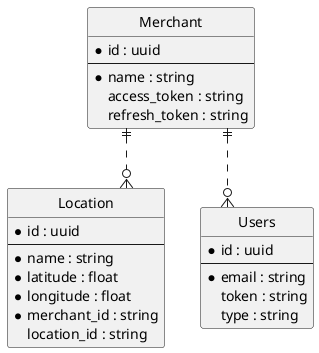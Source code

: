@startuml
hide circle

' avoid problems with angled crows feet
skinparam linetype ortho

entity "Merchant" as merchant {
  *id : uuid
  --
  *name : string
  access_token : string
  refresh_token : string
}

entity "Location" as location {
  *id : uuid
  --
  *name : string
  *latitude : float
  *longitude : float
  *merchant_id : string
  location_id : string
}

entity "Users" as users {
  *id : uuid
  --
  *email : string
  token : string
  type : string
}

merchant ||..o{ location
merchant ||..o{ users
@enduml